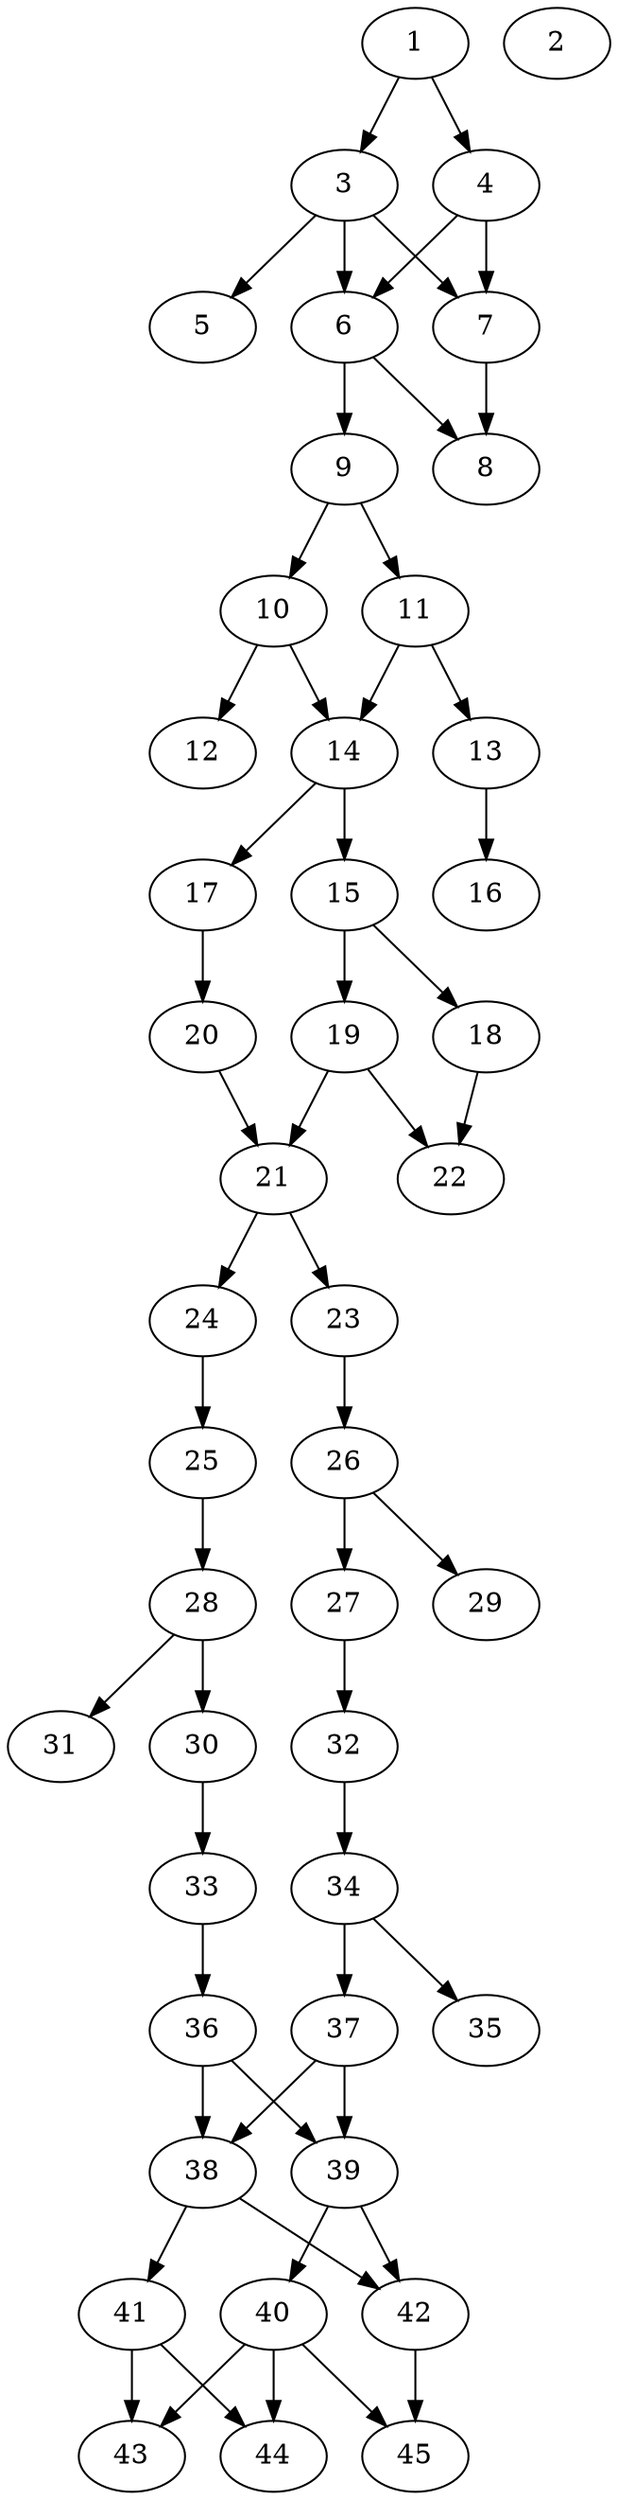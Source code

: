 // DAG automatically generated by daggen at Thu Oct  3 14:07:25 2019
// ./daggen --dot -n 45 --ccr 0.3 --fat 0.3 --regular 0.7 --density 0.6 --mindata 5242880 --maxdata 52428800 
digraph G {
  1 [size="142639787", alpha="0.05", expect_size="42791936"] 
  1 -> 3 [size ="42791936"]
  1 -> 4 [size ="42791936"]
  2 [size="25654613", alpha="0.07", expect_size="7696384"] 
  3 [size="124180480", alpha="0.08", expect_size="37254144"] 
  3 -> 5 [size ="37254144"]
  3 -> 6 [size ="37254144"]
  3 -> 7 [size ="37254144"]
  4 [size="146343253", alpha="0.09", expect_size="43902976"] 
  4 -> 6 [size ="43902976"]
  4 -> 7 [size ="43902976"]
  5 [size="85951147", alpha="0.16", expect_size="25785344"] 
  6 [size="21763413", alpha="0.16", expect_size="6529024"] 
  6 -> 8 [size ="6529024"]
  6 -> 9 [size ="6529024"]
  7 [size="125931520", alpha="0.16", expect_size="37779456"] 
  7 -> 8 [size ="37779456"]
  8 [size="38516053", alpha="0.18", expect_size="11554816"] 
  9 [size="170748587", alpha="0.02", expect_size="51224576"] 
  9 -> 10 [size ="51224576"]
  9 -> 11 [size ="51224576"]
  10 [size="105516373", alpha="0.17", expect_size="31654912"] 
  10 -> 12 [size ="31654912"]
  10 -> 14 [size ="31654912"]
  11 [size="79360000", alpha="0.12", expect_size="23808000"] 
  11 -> 13 [size ="23808000"]
  11 -> 14 [size ="23808000"]
  12 [size="118111573", alpha="0.13", expect_size="35433472"] 
  13 [size="18329600", alpha="0.03", expect_size="5498880"] 
  13 -> 16 [size ="5498880"]
  14 [size="84510720", alpha="0.02", expect_size="25353216"] 
  14 -> 15 [size ="25353216"]
  14 -> 17 [size ="25353216"]
  15 [size="156712960", alpha="0.07", expect_size="47013888"] 
  15 -> 18 [size ="47013888"]
  15 -> 19 [size ="47013888"]
  16 [size="124491093", alpha="0.13", expect_size="37347328"] 
  17 [size="96836267", alpha="0.11", expect_size="29050880"] 
  17 -> 20 [size ="29050880"]
  18 [size="65208320", alpha="0.15", expect_size="19562496"] 
  18 -> 22 [size ="19562496"]
  19 [size="52039680", alpha="0.16", expect_size="15611904"] 
  19 -> 21 [size ="15611904"]
  19 -> 22 [size ="15611904"]
  20 [size="68829867", alpha="0.04", expect_size="20648960"] 
  20 -> 21 [size ="20648960"]
  21 [size="45530453", alpha="0.07", expect_size="13659136"] 
  21 -> 23 [size ="13659136"]
  21 -> 24 [size ="13659136"]
  22 [size="141991253", alpha="0.12", expect_size="42597376"] 
  23 [size="89866240", alpha="0.10", expect_size="26959872"] 
  23 -> 26 [size ="26959872"]
  24 [size="110916267", alpha="0.05", expect_size="33274880"] 
  24 -> 25 [size ="33274880"]
  25 [size="124501333", alpha="0.08", expect_size="37350400"] 
  25 -> 28 [size ="37350400"]
  26 [size="22050133", alpha="0.12", expect_size="6615040"] 
  26 -> 27 [size ="6615040"]
  26 -> 29 [size ="6615040"]
  27 [size="127580160", alpha="0.10", expect_size="38274048"] 
  27 -> 32 [size ="38274048"]
  28 [size="56637440", alpha="0.10", expect_size="16991232"] 
  28 -> 30 [size ="16991232"]
  28 -> 31 [size ="16991232"]
  29 [size="19739307", alpha="0.10", expect_size="5921792"] 
  30 [size="146329600", alpha="0.01", expect_size="43898880"] 
  30 -> 33 [size ="43898880"]
  31 [size="19145387", alpha="0.00", expect_size="5743616"] 
  32 [size="77929813", alpha="0.12", expect_size="23378944"] 
  32 -> 34 [size ="23378944"]
  33 [size="173571413", alpha="0.04", expect_size="52071424"] 
  33 -> 36 [size ="52071424"]
  34 [size="98205013", alpha="0.04", expect_size="29461504"] 
  34 -> 35 [size ="29461504"]
  34 -> 37 [size ="29461504"]
  35 [size="137984000", alpha="0.02", expect_size="41395200"] 
  36 [size="46813867", alpha="0.14", expect_size="14044160"] 
  36 -> 38 [size ="14044160"]
  36 -> 39 [size ="14044160"]
  37 [size="143554560", alpha="0.15", expect_size="43066368"] 
  37 -> 38 [size ="43066368"]
  37 -> 39 [size ="43066368"]
  38 [size="64808960", alpha="0.03", expect_size="19442688"] 
  38 -> 41 [size ="19442688"]
  38 -> 42 [size ="19442688"]
  39 [size="146186240", alpha="0.16", expect_size="43855872"] 
  39 -> 40 [size ="43855872"]
  39 -> 42 [size ="43855872"]
  40 [size="69106347", alpha="0.14", expect_size="20731904"] 
  40 -> 43 [size ="20731904"]
  40 -> 44 [size ="20731904"]
  40 -> 45 [size ="20731904"]
  41 [size="78895787", alpha="0.17", expect_size="23668736"] 
  41 -> 43 [size ="23668736"]
  41 -> 44 [size ="23668736"]
  42 [size="80151893", alpha="0.15", expect_size="24045568"] 
  42 -> 45 [size ="24045568"]
  43 [size="173513387", alpha="0.02", expect_size="52054016"] 
  44 [size="45267627", alpha="0.01", expect_size="13580288"] 
  45 [size="77018453", alpha="0.14", expect_size="23105536"] 
}
